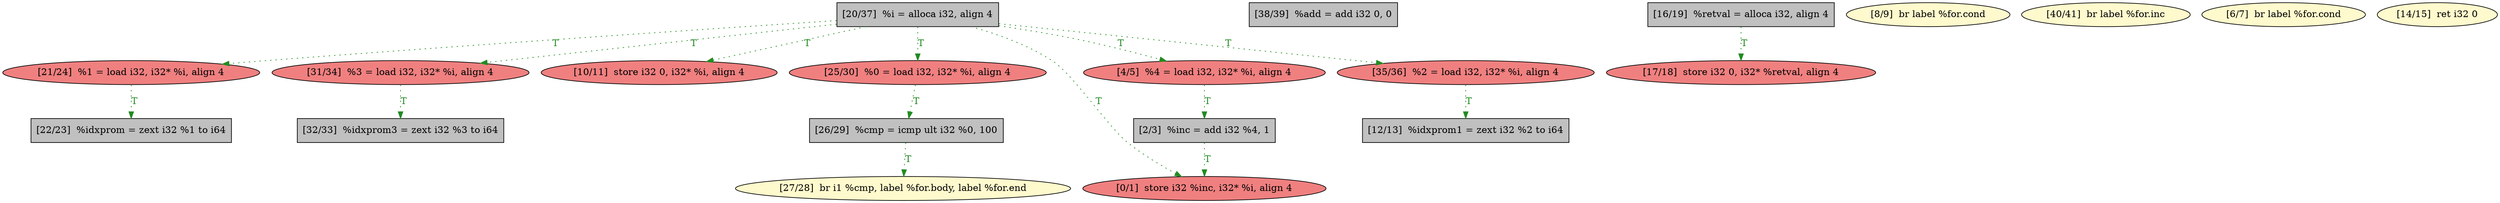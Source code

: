 
digraph G {


node62 [fillcolor=lemonchiffon,label="[27/28]  br i1 %cmp, label %for.body, label %for.end",shape=ellipse,style=filled ]
node61 [fillcolor=lightcoral,label="[21/24]  %1 = load i32, i32* %i, align 4",shape=ellipse,style=filled ]
node60 [fillcolor=grey,label="[38/39]  %add = add i32 0, 0",shape=rectangle,style=filled ]
node47 [fillcolor=lightcoral,label="[31/34]  %3 = load i32, i32* %i, align 4",shape=ellipse,style=filled ]
node45 [fillcolor=lightcoral,label="[17/18]  store i32 0, i32* %retval, align 4",shape=ellipse,style=filled ]
node44 [fillcolor=grey,label="[12/13]  %idxprom1 = zext i32 %2 to i64",shape=rectangle,style=filled ]
node42 [fillcolor=lightcoral,label="[10/11]  store i32 0, i32* %i, align 4",shape=ellipse,style=filled ]
node43 [fillcolor=lemonchiffon,label="[8/9]  br label %for.cond",shape=ellipse,style=filled ]
node59 [fillcolor=lightcoral,label="[25/30]  %0 = load i32, i32* %i, align 4",shape=ellipse,style=filled ]
node53 [fillcolor=lemonchiffon,label="[40/41]  br label %for.inc",shape=ellipse,style=filled ]
node48 [fillcolor=grey,label="[20/37]  %i = alloca i32, align 4",shape=rectangle,style=filled ]
node49 [fillcolor=lightcoral,label="[0/1]  store i32 %inc, i32* %i, align 4",shape=ellipse,style=filled ]
node50 [fillcolor=lightcoral,label="[4/5]  %4 = load i32, i32* %i, align 4",shape=ellipse,style=filled ]
node51 [fillcolor=lemonchiffon,label="[6/7]  br label %for.cond",shape=ellipse,style=filled ]
node52 [fillcolor=grey,label="[2/3]  %inc = add i32 %4, 1",shape=rectangle,style=filled ]
node54 [fillcolor=grey,label="[32/33]  %idxprom3 = zext i32 %3 to i64",shape=rectangle,style=filled ]
node46 [fillcolor=lightcoral,label="[35/36]  %2 = load i32, i32* %i, align 4",shape=ellipse,style=filled ]
node55 [fillcolor=grey,label="[22/23]  %idxprom = zext i32 %1 to i64",shape=rectangle,style=filled ]
node58 [fillcolor=grey,label="[26/29]  %cmp = icmp ult i32 %0, 100",shape=rectangle,style=filled ]
node57 [fillcolor=lemonchiffon,label="[14/15]  ret i32 0",shape=ellipse,style=filled ]
node56 [fillcolor=grey,label="[16/19]  %retval = alloca i32, align 4",shape=rectangle,style=filled ]

node48->node49 [style=dotted,color=forestgreen,label="T",fontcolor=forestgreen ]
node59->node58 [style=dotted,color=forestgreen,label="T",fontcolor=forestgreen ]
node48->node50 [style=dotted,color=forestgreen,label="T",fontcolor=forestgreen ]
node48->node47 [style=dotted,color=forestgreen,label="T",fontcolor=forestgreen ]
node50->node52 [style=dotted,color=forestgreen,label="T",fontcolor=forestgreen ]
node48->node46 [style=dotted,color=forestgreen,label="T",fontcolor=forestgreen ]
node48->node42 [style=dotted,color=forestgreen,label="T",fontcolor=forestgreen ]
node48->node59 [style=dotted,color=forestgreen,label="T",fontcolor=forestgreen ]
node46->node44 [style=dotted,color=forestgreen,label="T",fontcolor=forestgreen ]
node52->node49 [style=dotted,color=forestgreen,label="T",fontcolor=forestgreen ]
node61->node55 [style=dotted,color=forestgreen,label="T",fontcolor=forestgreen ]
node56->node45 [style=dotted,color=forestgreen,label="T",fontcolor=forestgreen ]
node58->node62 [style=dotted,color=forestgreen,label="T",fontcolor=forestgreen ]
node48->node61 [style=dotted,color=forestgreen,label="T",fontcolor=forestgreen ]
node47->node54 [style=dotted,color=forestgreen,label="T",fontcolor=forestgreen ]


}
